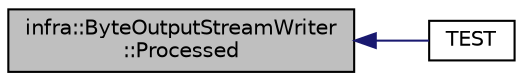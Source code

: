 digraph "infra::ByteOutputStreamWriter::Processed"
{
 // INTERACTIVE_SVG=YES
  edge [fontname="Helvetica",fontsize="10",labelfontname="Helvetica",labelfontsize="10"];
  node [fontname="Helvetica",fontsize="10",shape=record];
  rankdir="LR";
  Node25 [label="infra::ByteOutputStreamWriter\l::Processed",height=0.2,width=0.4,color="black", fillcolor="grey75", style="filled", fontcolor="black"];
  Node25 -> Node26 [dir="back",color="midnightblue",fontsize="10",style="solid",fontname="Helvetica"];
  Node26 [label="TEST",height=0.2,width=0.4,color="black", fillcolor="white", style="filled",URL="$d0/d42/_test_byte_output_stream_8cpp.html#aa6730035c142fd43161f748dc9f61831"];
}
